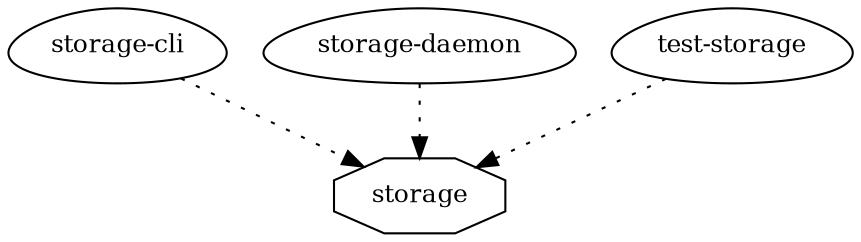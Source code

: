 digraph "storage" {
node [
  fontsize = "12"
];
    "node92" [ label = "storage", shape = octagon ];
    "node93" [ label = "storage-cli", shape = egg ];
    "node93" -> "node92" [ style = dotted ] // storage-cli -> storage
    "node94" [ label = "storage-daemon", shape = egg ];
    "node94" -> "node92" [ style = dotted ] // storage-daemon -> storage
    "node116" [ label = "test-storage", shape = egg ];
    "node116" -> "node92" [ style = dotted ] // test-storage -> storage
}
